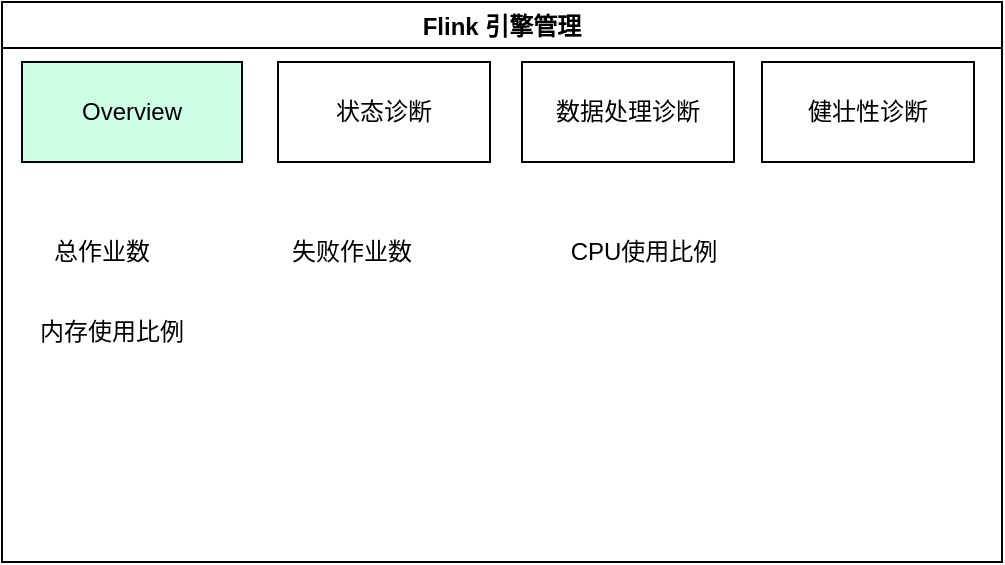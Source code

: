 <mxfile version="17.4.5" type="github">
  <diagram id="NXiF5pYvuGFTyCZFgfCX" name="Page-1">
    <mxGraphModel dx="1426" dy="776" grid="1" gridSize="10" guides="1" tooltips="1" connect="1" arrows="1" fold="1" page="1" pageScale="1" pageWidth="827" pageHeight="1169" math="0" shadow="0">
      <root>
        <mxCell id="0" />
        <mxCell id="1" parent="0" />
        <mxCell id="Mq3Qd4NMwjSyaezHSede-2" value="Flink 引擎管理" style="swimlane;" vertex="1" parent="1">
          <mxGeometry x="180" y="140" width="500" height="280" as="geometry" />
        </mxCell>
        <mxCell id="Mq3Qd4NMwjSyaezHSede-3" value="Overview" style="rounded=0;whiteSpace=wrap;html=1;fillColor=#CCFFE6;" vertex="1" parent="Mq3Qd4NMwjSyaezHSede-2">
          <mxGeometry x="10" y="30" width="110" height="50" as="geometry" />
        </mxCell>
        <mxCell id="Mq3Qd4NMwjSyaezHSede-4" value="状态诊断" style="rounded=0;whiteSpace=wrap;html=1;" vertex="1" parent="Mq3Qd4NMwjSyaezHSede-2">
          <mxGeometry x="138" y="30" width="106" height="50" as="geometry" />
        </mxCell>
        <mxCell id="Mq3Qd4NMwjSyaezHSede-5" value="数据处理诊断" style="rounded=0;whiteSpace=wrap;html=1;" vertex="1" parent="Mq3Qd4NMwjSyaezHSede-2">
          <mxGeometry x="260" y="30" width="106" height="50" as="geometry" />
        </mxCell>
        <mxCell id="Mq3Qd4NMwjSyaezHSede-6" value="健壮性诊断" style="rounded=0;whiteSpace=wrap;html=1;" vertex="1" parent="Mq3Qd4NMwjSyaezHSede-2">
          <mxGeometry x="380" y="30" width="106" height="50" as="geometry" />
        </mxCell>
        <mxCell id="Mq3Qd4NMwjSyaezHSede-7" value="总作业数" style="text;html=1;strokeColor=none;fillColor=none;align=center;verticalAlign=middle;whiteSpace=wrap;rounded=0;" vertex="1" parent="Mq3Qd4NMwjSyaezHSede-2">
          <mxGeometry x="20" y="110" width="60" height="30" as="geometry" />
        </mxCell>
        <mxCell id="Mq3Qd4NMwjSyaezHSede-8" value="失败作业数" style="text;html=1;strokeColor=none;fillColor=none;align=center;verticalAlign=middle;whiteSpace=wrap;rounded=0;" vertex="1" parent="Mq3Qd4NMwjSyaezHSede-2">
          <mxGeometry x="130" y="110" width="90" height="30" as="geometry" />
        </mxCell>
        <mxCell id="Mq3Qd4NMwjSyaezHSede-9" value="CPU使用比例" style="text;html=1;strokeColor=none;fillColor=none;align=center;verticalAlign=middle;whiteSpace=wrap;rounded=0;" vertex="1" parent="Mq3Qd4NMwjSyaezHSede-2">
          <mxGeometry x="276" y="110" width="90" height="30" as="geometry" />
        </mxCell>
        <mxCell id="Mq3Qd4NMwjSyaezHSede-10" value="内存使用比例" style="text;html=1;strokeColor=none;fillColor=none;align=center;verticalAlign=middle;whiteSpace=wrap;rounded=0;" vertex="1" parent="Mq3Qd4NMwjSyaezHSede-2">
          <mxGeometry x="10" y="150" width="90" height="30" as="geometry" />
        </mxCell>
      </root>
    </mxGraphModel>
  </diagram>
</mxfile>
